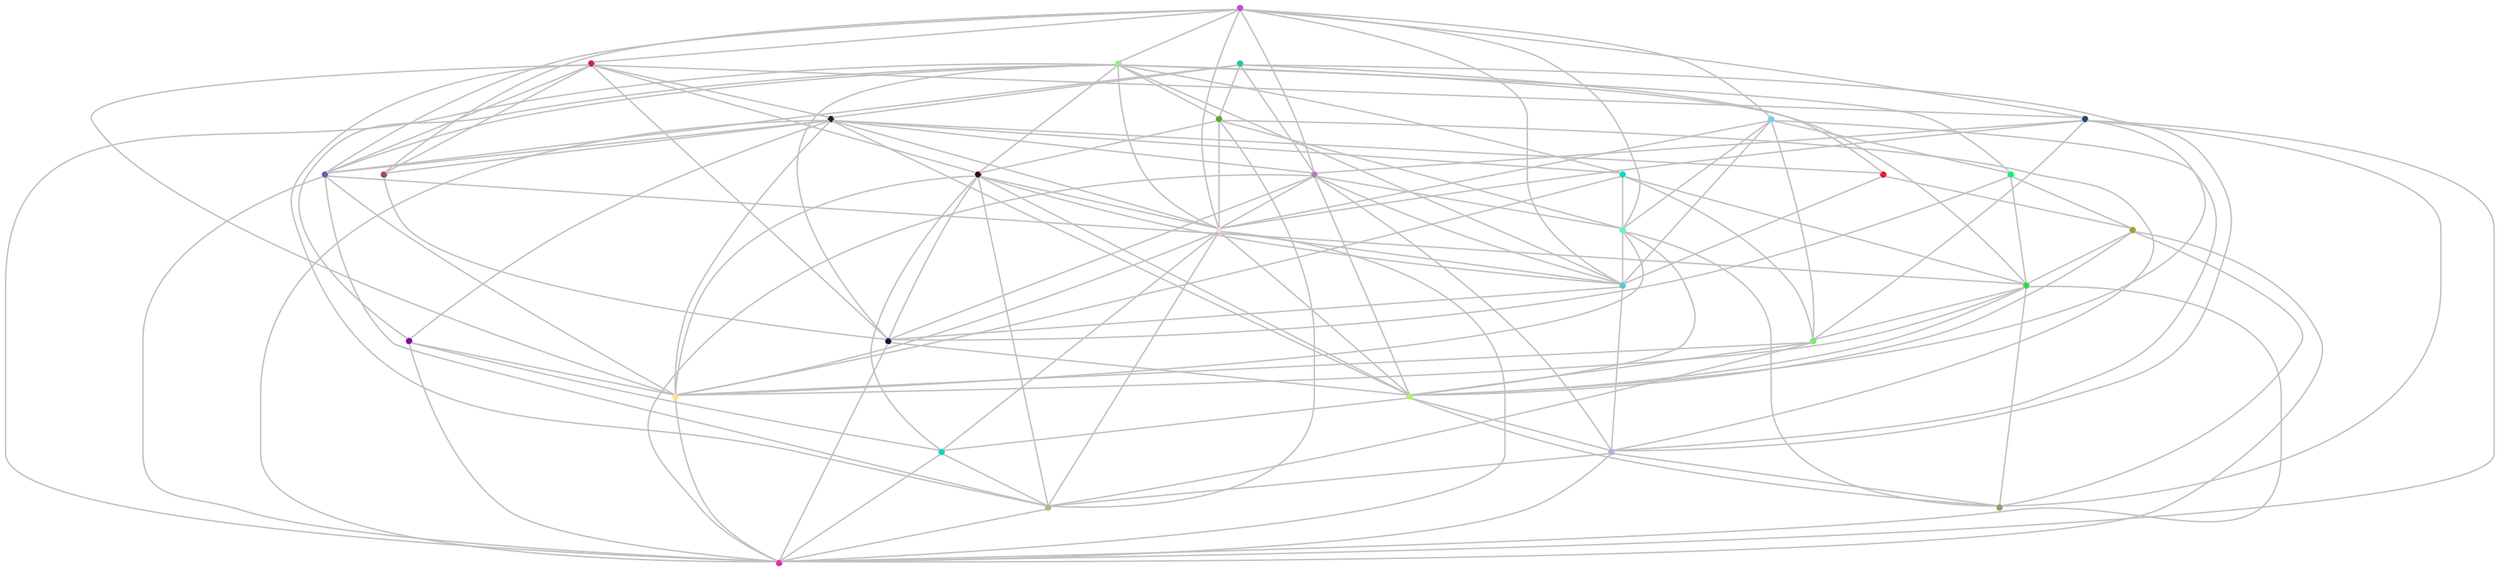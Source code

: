 graph {
	0 [color="#26C1A9" shape=point]
	1 [color="#BA4BD5" shape=point]
	2 [color="#DA1942" shape=point]
	3 [color="#99EA92" shape=point]
	4 [color="#6FD4FB" shape=point]
	5 [color="#53AB2D" shape=point]
	6 [color="#340A20" shape=point]
	7 [color="#1F251F" shape=point]
	8 [color="#02D9CE" shape=point]
	9 [color="#264472" shape=point]
	10 [color="#B27CAF" shape=point]
	11 [color="#EF1636" shape=point]
	12 [color="#0BF173" shape=point]
	13 [color="#984880" shape=point]
	14 [color="#605FB7" shape=point]
	15 [color="#8602A6" shape=point]
	16 [color="#A49F30" shape=point]
	17 [color="#30D941" shape=point]
	18 [color="#F5DED1" shape=point]
	19 [color="#5EF5D7" shape=point]
	20 [color="#59C8D3" shape=point]
	21 [color="#78E97B" shape=point]
	22 [color="#F3E889" shape=point]
	23 [color="#161035" shape=point]
	24 [color="#BEF359" shape=point]
	25 [color="#BBA8E3" shape=point]
	26 [color="#A09566" shape=point]
	27 [color="#08D9C5" shape=point]
	28 [color="#B9B388" shape=point]
	29 [color="#DE2EB1" shape=point]
	0 -- 5 [color=gray]
	0 -- 7 [color=gray]
	0 -- 10 [color=gray]
	0 -- 11 [color=gray]
	0 -- 14 [color=gray]
	0 -- 25 [color=gray]
	1 -- 2 [color=gray]
	1 -- 3 [color=gray]
	1 -- 4 [color=gray]
	1 -- 9 [color=gray]
	1 -- 10 [color=gray]
	1 -- 13 [color=gray]
	1 -- 14 [color=gray]
	1 -- 18 [color=gray]
	1 -- 19 [color=gray]
	1 -- 20 [color=gray]
	2 -- 6 [color=gray]
	2 -- 7 [color=gray]
	2 -- 9 [color=gray]
	2 -- 13 [color=gray]
	2 -- 14 [color=gray]
	2 -- 22 [color=gray]
	2 -- 23 [color=gray]
	2 -- 28 [color=gray]
	3 -- 5 [color=gray]
	3 -- 6 [color=gray]
	3 -- 8 [color=gray]
	3 -- 12 [color=gray]
	3 -- 14 [color=gray]
	3 -- 15 [color=gray]
	3 -- 17 [color=gray]
	3 -- 18 [color=gray]
	3 -- 20 [color=gray]
	3 -- 23 [color=gray]
	3 -- 29 [color=gray]
	4 -- 12 [color=gray]
	4 -- 18 [color=gray]
	4 -- 19 [color=gray]
	4 -- 20 [color=gray]
	4 -- 21 [color=gray]
	4 -- 25 [color=gray]
	5 -- 6 [color=gray]
	5 -- 18 [color=gray]
	5 -- 19 [color=gray]
	5 -- 25 [color=gray]
	5 -- 28 [color=gray]
	6 -- 18 [color=gray]
	6 -- 20 [color=gray]
	6 -- 22 [color=gray]
	6 -- 23 [color=gray]
	6 -- 24 [color=gray]
	6 -- 27 [color=gray]
	6 -- 28 [color=gray]
	7 -- 8 [color=gray]
	7 -- 10 [color=gray]
	7 -- 11 [color=gray]
	7 -- 13 [color=gray]
	7 -- 14 [color=gray]
	7 -- 15 [color=gray]
	7 -- 18 [color=gray]
	7 -- 22 [color=gray]
	7 -- 24 [color=gray]
	7 -- 29 [color=gray]
	8 -- 17 [color=gray]
	8 -- 19 [color=gray]
	8 -- 21 [color=gray]
	8 -- 22 [color=gray]
	9 -- 10 [color=gray]
	9 -- 18 [color=gray]
	9 -- 21 [color=gray]
	9 -- 24 [color=gray]
	9 -- 26 [color=gray]
	9 -- 29 [color=gray]
	10 -- 18 [color=gray]
	10 -- 19 [color=gray]
	10 -- 20 [color=gray]
	10 -- 23 [color=gray]
	10 -- 24 [color=gray]
	10 -- 25 [color=gray]
	10 -- 29 [color=gray]
	11 -- 16 [color=gray]
	11 -- 20 [color=gray]
	12 -- 16 [color=gray]
	12 -- 17 [color=gray]
	12 -- 23 [color=gray]
	13 -- 23 [color=gray]
	14 -- 17 [color=gray]
	14 -- 22 [color=gray]
	14 -- 28 [color=gray]
	14 -- 29 [color=gray]
	15 -- 22 [color=gray]
	15 -- 27 [color=gray]
	15 -- 29 [color=gray]
	16 -- 17 [color=gray]
	16 -- 24 [color=gray]
	16 -- 26 [color=gray]
	16 -- 29 [color=gray]
	17 -- 21 [color=gray]
	17 -- 22 [color=gray]
	17 -- 24 [color=gray]
	17 -- 26 [color=gray]
	17 -- 29 [color=gray]
	18 -- 20 [color=gray]
	18 -- 22 [color=gray]
	18 -- 24 [color=gray]
	18 -- 27 [color=gray]
	18 -- 28 [color=gray]
	18 -- 29 [color=gray]
	19 -- 20 [color=gray]
	19 -- 22 [color=gray]
	19 -- 24 [color=gray]
	19 -- 26 [color=gray]
	20 -- 23 [color=gray]
	20 -- 25 [color=gray]
	21 -- 22 [color=gray]
	21 -- 24 [color=gray]
	21 -- 28 [color=gray]
	22 -- 29 [color=gray]
	23 -- 24 [color=gray]
	23 -- 29 [color=gray]
	24 -- 25 [color=gray]
	24 -- 26 [color=gray]
	24 -- 27 [color=gray]
	25 -- 26 [color=gray]
	25 -- 28 [color=gray]
	25 -- 29 [color=gray]
	27 -- 28 [color=gray]
	27 -- 29 [color=gray]
	28 -- 29 [color=gray]
}
